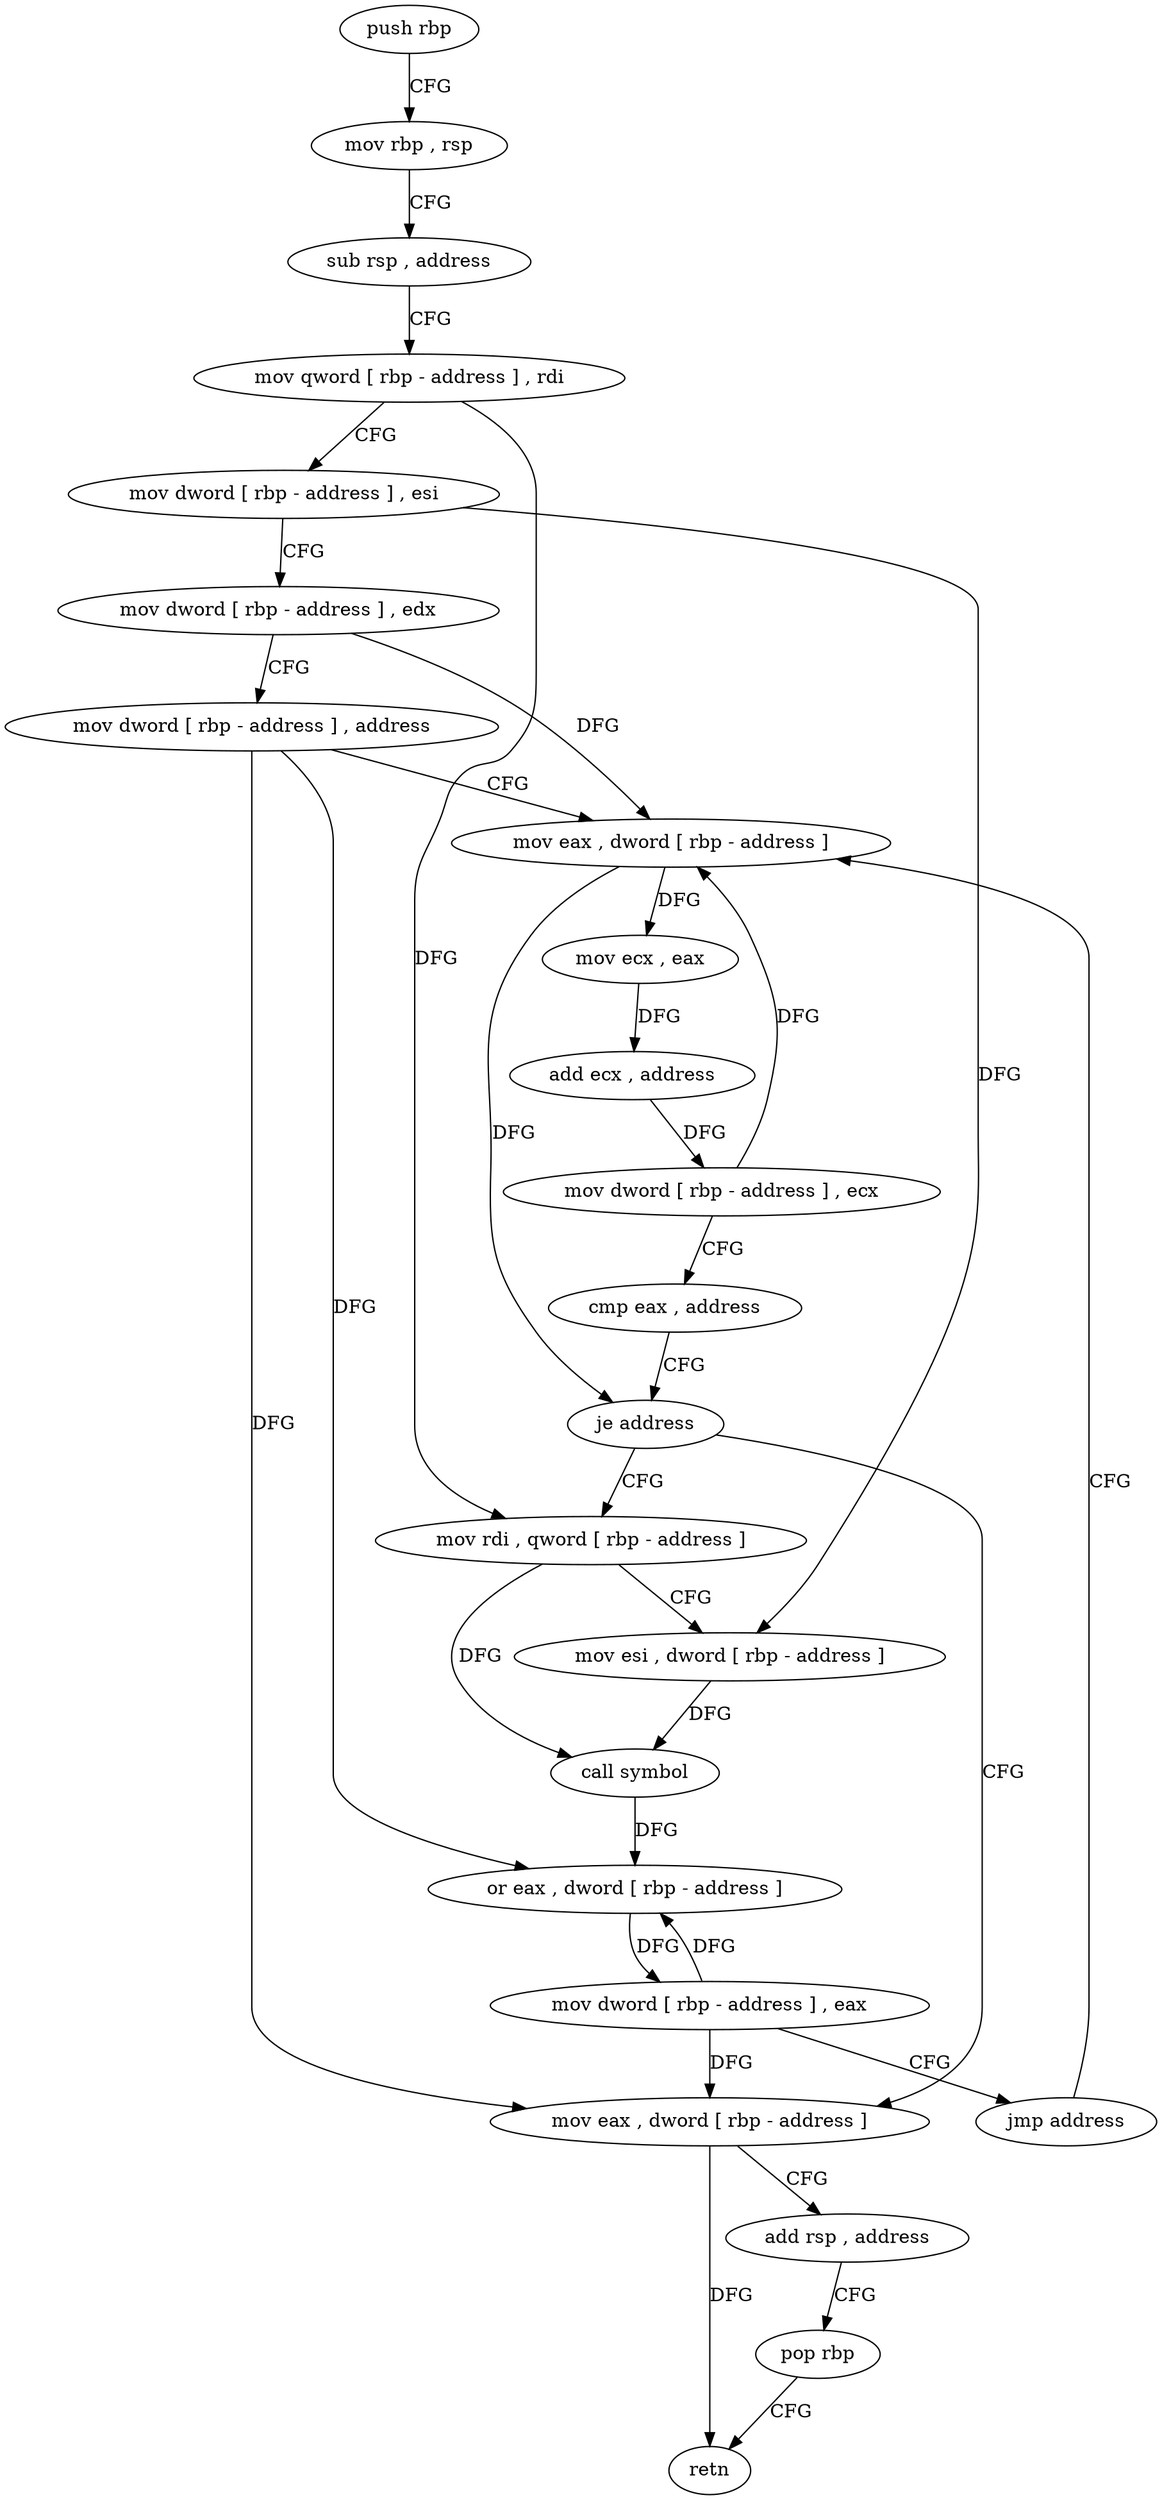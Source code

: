 digraph "func" {
"4255280" [label = "push rbp" ]
"4255281" [label = "mov rbp , rsp" ]
"4255284" [label = "sub rsp , address" ]
"4255288" [label = "mov qword [ rbp - address ] , rdi" ]
"4255292" [label = "mov dword [ rbp - address ] , esi" ]
"4255295" [label = "mov dword [ rbp - address ] , edx" ]
"4255298" [label = "mov dword [ rbp - address ] , address" ]
"4255305" [label = "mov eax , dword [ rbp - address ]" ]
"4255348" [label = "mov eax , dword [ rbp - address ]" ]
"4255351" [label = "add rsp , address" ]
"4255355" [label = "pop rbp" ]
"4255356" [label = "retn" ]
"4255325" [label = "mov rdi , qword [ rbp - address ]" ]
"4255329" [label = "mov esi , dword [ rbp - address ]" ]
"4255332" [label = "call symbol" ]
"4255337" [label = "or eax , dword [ rbp - address ]" ]
"4255340" [label = "mov dword [ rbp - address ] , eax" ]
"4255343" [label = "jmp address" ]
"4255308" [label = "mov ecx , eax" ]
"4255310" [label = "add ecx , address" ]
"4255313" [label = "mov dword [ rbp - address ] , ecx" ]
"4255316" [label = "cmp eax , address" ]
"4255319" [label = "je address" ]
"4255280" -> "4255281" [ label = "CFG" ]
"4255281" -> "4255284" [ label = "CFG" ]
"4255284" -> "4255288" [ label = "CFG" ]
"4255288" -> "4255292" [ label = "CFG" ]
"4255288" -> "4255325" [ label = "DFG" ]
"4255292" -> "4255295" [ label = "CFG" ]
"4255292" -> "4255329" [ label = "DFG" ]
"4255295" -> "4255298" [ label = "CFG" ]
"4255295" -> "4255305" [ label = "DFG" ]
"4255298" -> "4255305" [ label = "CFG" ]
"4255298" -> "4255348" [ label = "DFG" ]
"4255298" -> "4255337" [ label = "DFG" ]
"4255305" -> "4255308" [ label = "DFG" ]
"4255305" -> "4255319" [ label = "DFG" ]
"4255348" -> "4255351" [ label = "CFG" ]
"4255348" -> "4255356" [ label = "DFG" ]
"4255351" -> "4255355" [ label = "CFG" ]
"4255355" -> "4255356" [ label = "CFG" ]
"4255325" -> "4255329" [ label = "CFG" ]
"4255325" -> "4255332" [ label = "DFG" ]
"4255329" -> "4255332" [ label = "DFG" ]
"4255332" -> "4255337" [ label = "DFG" ]
"4255337" -> "4255340" [ label = "DFG" ]
"4255340" -> "4255343" [ label = "CFG" ]
"4255340" -> "4255348" [ label = "DFG" ]
"4255340" -> "4255337" [ label = "DFG" ]
"4255343" -> "4255305" [ label = "CFG" ]
"4255308" -> "4255310" [ label = "DFG" ]
"4255310" -> "4255313" [ label = "DFG" ]
"4255313" -> "4255316" [ label = "CFG" ]
"4255313" -> "4255305" [ label = "DFG" ]
"4255316" -> "4255319" [ label = "CFG" ]
"4255319" -> "4255348" [ label = "CFG" ]
"4255319" -> "4255325" [ label = "CFG" ]
}

